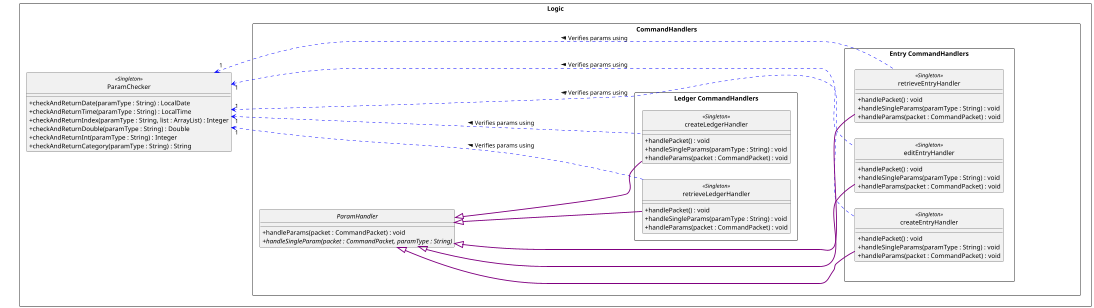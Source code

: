 @startuml
left to right direction
hide circle
scale 1094 width
skinparam classAttributeIconSize 0
skinparam BoxPadding 20
skinparam shadowing false
skinparam package<<Layout>> {
  borderColor Transparent
  backgroundColor Transparent
  fontColor Transparent
  stereotypeFontColor Transparent
}

rectangle Logic {

    package p1 <<Layout>> {
    }

    package p2 <<Layout>> {
    }

    package p3 <<Layout>> {
    }


    class ParamChecker <<Singleton>>{
        + checkAndReturnDate(paramType : String) : LocalDate
        + checkAndReturnTime(paramType : String) : LocalTime
        + checkAndReturnIndex(paramType : String, list : ArrayList) : Integer
        + checkAndReturnDouble(paramType : String) : Double
        + checkAndReturnInt(paramType : String) : Integer
        + checkAndReturnCategory(paramType : String) : String
    }


    p1 -[hidden] p2
    p2 -[hidden] p3
    p2 -[hidden] ParamChecker


rectangle "CommandHandlers"    {
    abstract class ParamHandler {

        + handleParams(packet : CommandPacket) : void
        + {abstract} handleSingleParam(packet : CommandPacket, paramType : String)
    }

    rectangle "Ledger CommandHandlers"    {
        class createLedgerHandler <<Singleton>>{
            + handlePacket() : void
            + handleSingleParams(paramType : String) : void
            + handleParams(packet : CommandPacket) : void
        }
        class retrieveLedgerHandler <<Singleton>>{
            + handlePacket() : void
            + handleSingleParams(paramType : String) : void
            + handleParams(packet : CommandPacket) : void
        }
    }

    package p4 <<Layout>> {
    }

    rectangle "Entry CommandHandlers"    {
        class createEntryHandler <<Singleton>>{
            + handlePacket() : void
            + handleSingleParams(paramType : String) : void
            + handleParams(packet : CommandPacket) : void
        }
        class editEntryHandler <<Singleton>>{
            + handlePacket() : void
            + handleSingleParams(paramType : String) : void
            + handleParams(packet : CommandPacket) : void
        }
        class retrieveEntryHandler <<Singleton>>{
            + handlePacket() : void
            + handleSingleParams(paramType : String) : void
            + handleParams(packet : CommandPacket) : void
        }
    }

    "Entry CommandHandlers"    -[hidden]- p4
    ParamChecker -[hidden]- ParamHandler
}



ParamChecker "1" <... createLedgerHandler #line:blue;text:black : < Verifies params using 
ParamChecker "1" <... retrieveLedgerHandler #line:blue;text:black : < Verifies params using 
ParamChecker "1" <... createEntryHandler #line:blue;text:black : < Verifies params using 
ParamChecker "1" <... editEntryHandler #line:blue;text:black : < Verifies params using 
ParamChecker "1" <... retrieveEntryHandler #line:blue;text:black : < Verifies params using 
ParamHandler <|--- createLedgerHandler #line:purple;line.bold;text:red
ParamHandler <|--- retrieveLedgerHandler #line:purple;line.bold;text:red
ParamHandler <|--- createEntryHandler #line:purple;line.bold;text:red
ParamHandler <|----- retrieveEntryHandler #line:purple;line.bold;text:red
ParamHandler <|--- editEntryHandler #line:purple;line.bold;text:red
}

@enduml